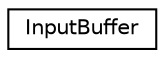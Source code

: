 digraph "Graphical Class Hierarchy"
{
 // LATEX_PDF_SIZE
  edge [fontname="Helvetica",fontsize="10",labelfontname="Helvetica",labelfontsize="10"];
  node [fontname="Helvetica",fontsize="10",shape=record];
  rankdir="LR";
  Node0 [label="InputBuffer",height=0.2,width=0.4,color="black", fillcolor="white", style="filled",URL="$structInputBuffer.html",tooltip=" "];
}
